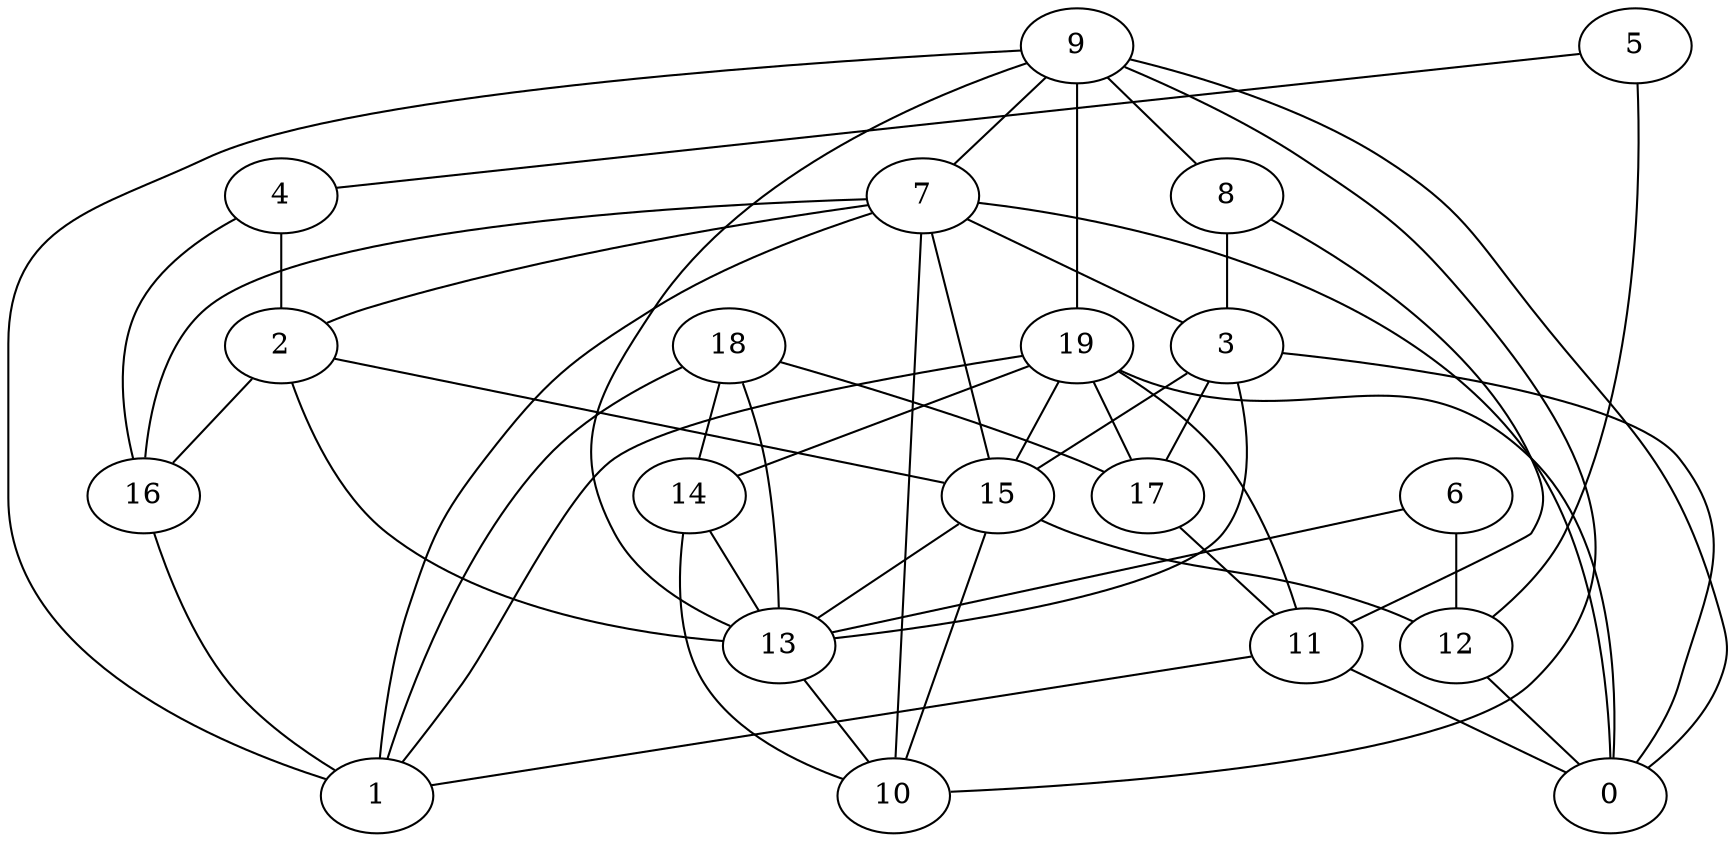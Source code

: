 digraph GG_graph {

subgraph G_graph {
edge [color = black]
"4" -> "2" [dir = none]
"2" -> "15" [dir = none]
"5" -> "12" [dir = none]
"7" -> "2" [dir = none]
"7" -> "16" [dir = none]
"9" -> "10" [dir = none]
"9" -> "0" [dir = none]
"9" -> "7" [dir = none]
"9" -> "13" [dir = none]
"19" -> "11" [dir = none]
"6" -> "13" [dir = none]
"8" -> "3" [dir = none]
"14" -> "10" [dir = none]
"12" -> "0" [dir = none]
"16" -> "1" [dir = none]
"3" -> "17" [dir = none]
"3" -> "13" [dir = none]
"11" -> "0" [dir = none]
"18" -> "13" [dir = none]
"2" -> "13" [dir = none]
"9" -> "19" [dir = none]
"19" -> "1" [dir = none]
"19" -> "17" [dir = none]
"18" -> "1" [dir = none]
"7" -> "3" [dir = none]
"15" -> "10" [dir = none]
"7" -> "1" [dir = none]
"15" -> "12" [dir = none]
"15" -> "13" [dir = none]
"4" -> "16" [dir = none]
"7" -> "0" [dir = none]
"18" -> "14" [dir = none]
"5" -> "4" [dir = none]
"14" -> "13" [dir = none]
"17" -> "11" [dir = none]
"7" -> "15" [dir = none]
"3" -> "0" [dir = none]
"7" -> "10" [dir = none]
"9" -> "1" [dir = none]
"19" -> "15" [dir = none]
"6" -> "12" [dir = none]
"19" -> "0" [dir = none]
"2" -> "16" [dir = none]
"8" -> "11" [dir = none]
"19" -> "14" [dir = none]
"13" -> "10" [dir = none]
"9" -> "8" [dir = none]
"11" -> "1" [dir = none]
"18" -> "17" [dir = none]
"3" -> "15" [dir = none]
}

}
